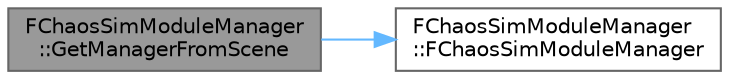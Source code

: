 digraph "FChaosSimModuleManager::GetManagerFromScene"
{
 // INTERACTIVE_SVG=YES
 // LATEX_PDF_SIZE
  bgcolor="transparent";
  edge [fontname=Helvetica,fontsize=10,labelfontname=Helvetica,labelfontsize=10];
  node [fontname=Helvetica,fontsize=10,shape=box,height=0.2,width=0.4];
  rankdir="LR";
  Node1 [id="Node000001",label="FChaosSimModuleManager\l::GetManagerFromScene",height=0.2,width=0.4,color="gray40", fillcolor="grey60", style="filled", fontcolor="black",tooltip="Find a vehicle manager from an FPhysScene."];
  Node1 -> Node2 [id="edge1_Node000001_Node000002",color="steelblue1",style="solid",tooltip=" "];
  Node2 [id="Node000002",label="FChaosSimModuleManager\l::FChaosSimModuleManager",height=0.2,width=0.4,color="grey40", fillcolor="white", style="filled",URL="$d4/d11/classFChaosSimModuleManager.html#ace11521ab6fc1a7538b663b2d6a1dc03",tooltip=" "];
}
